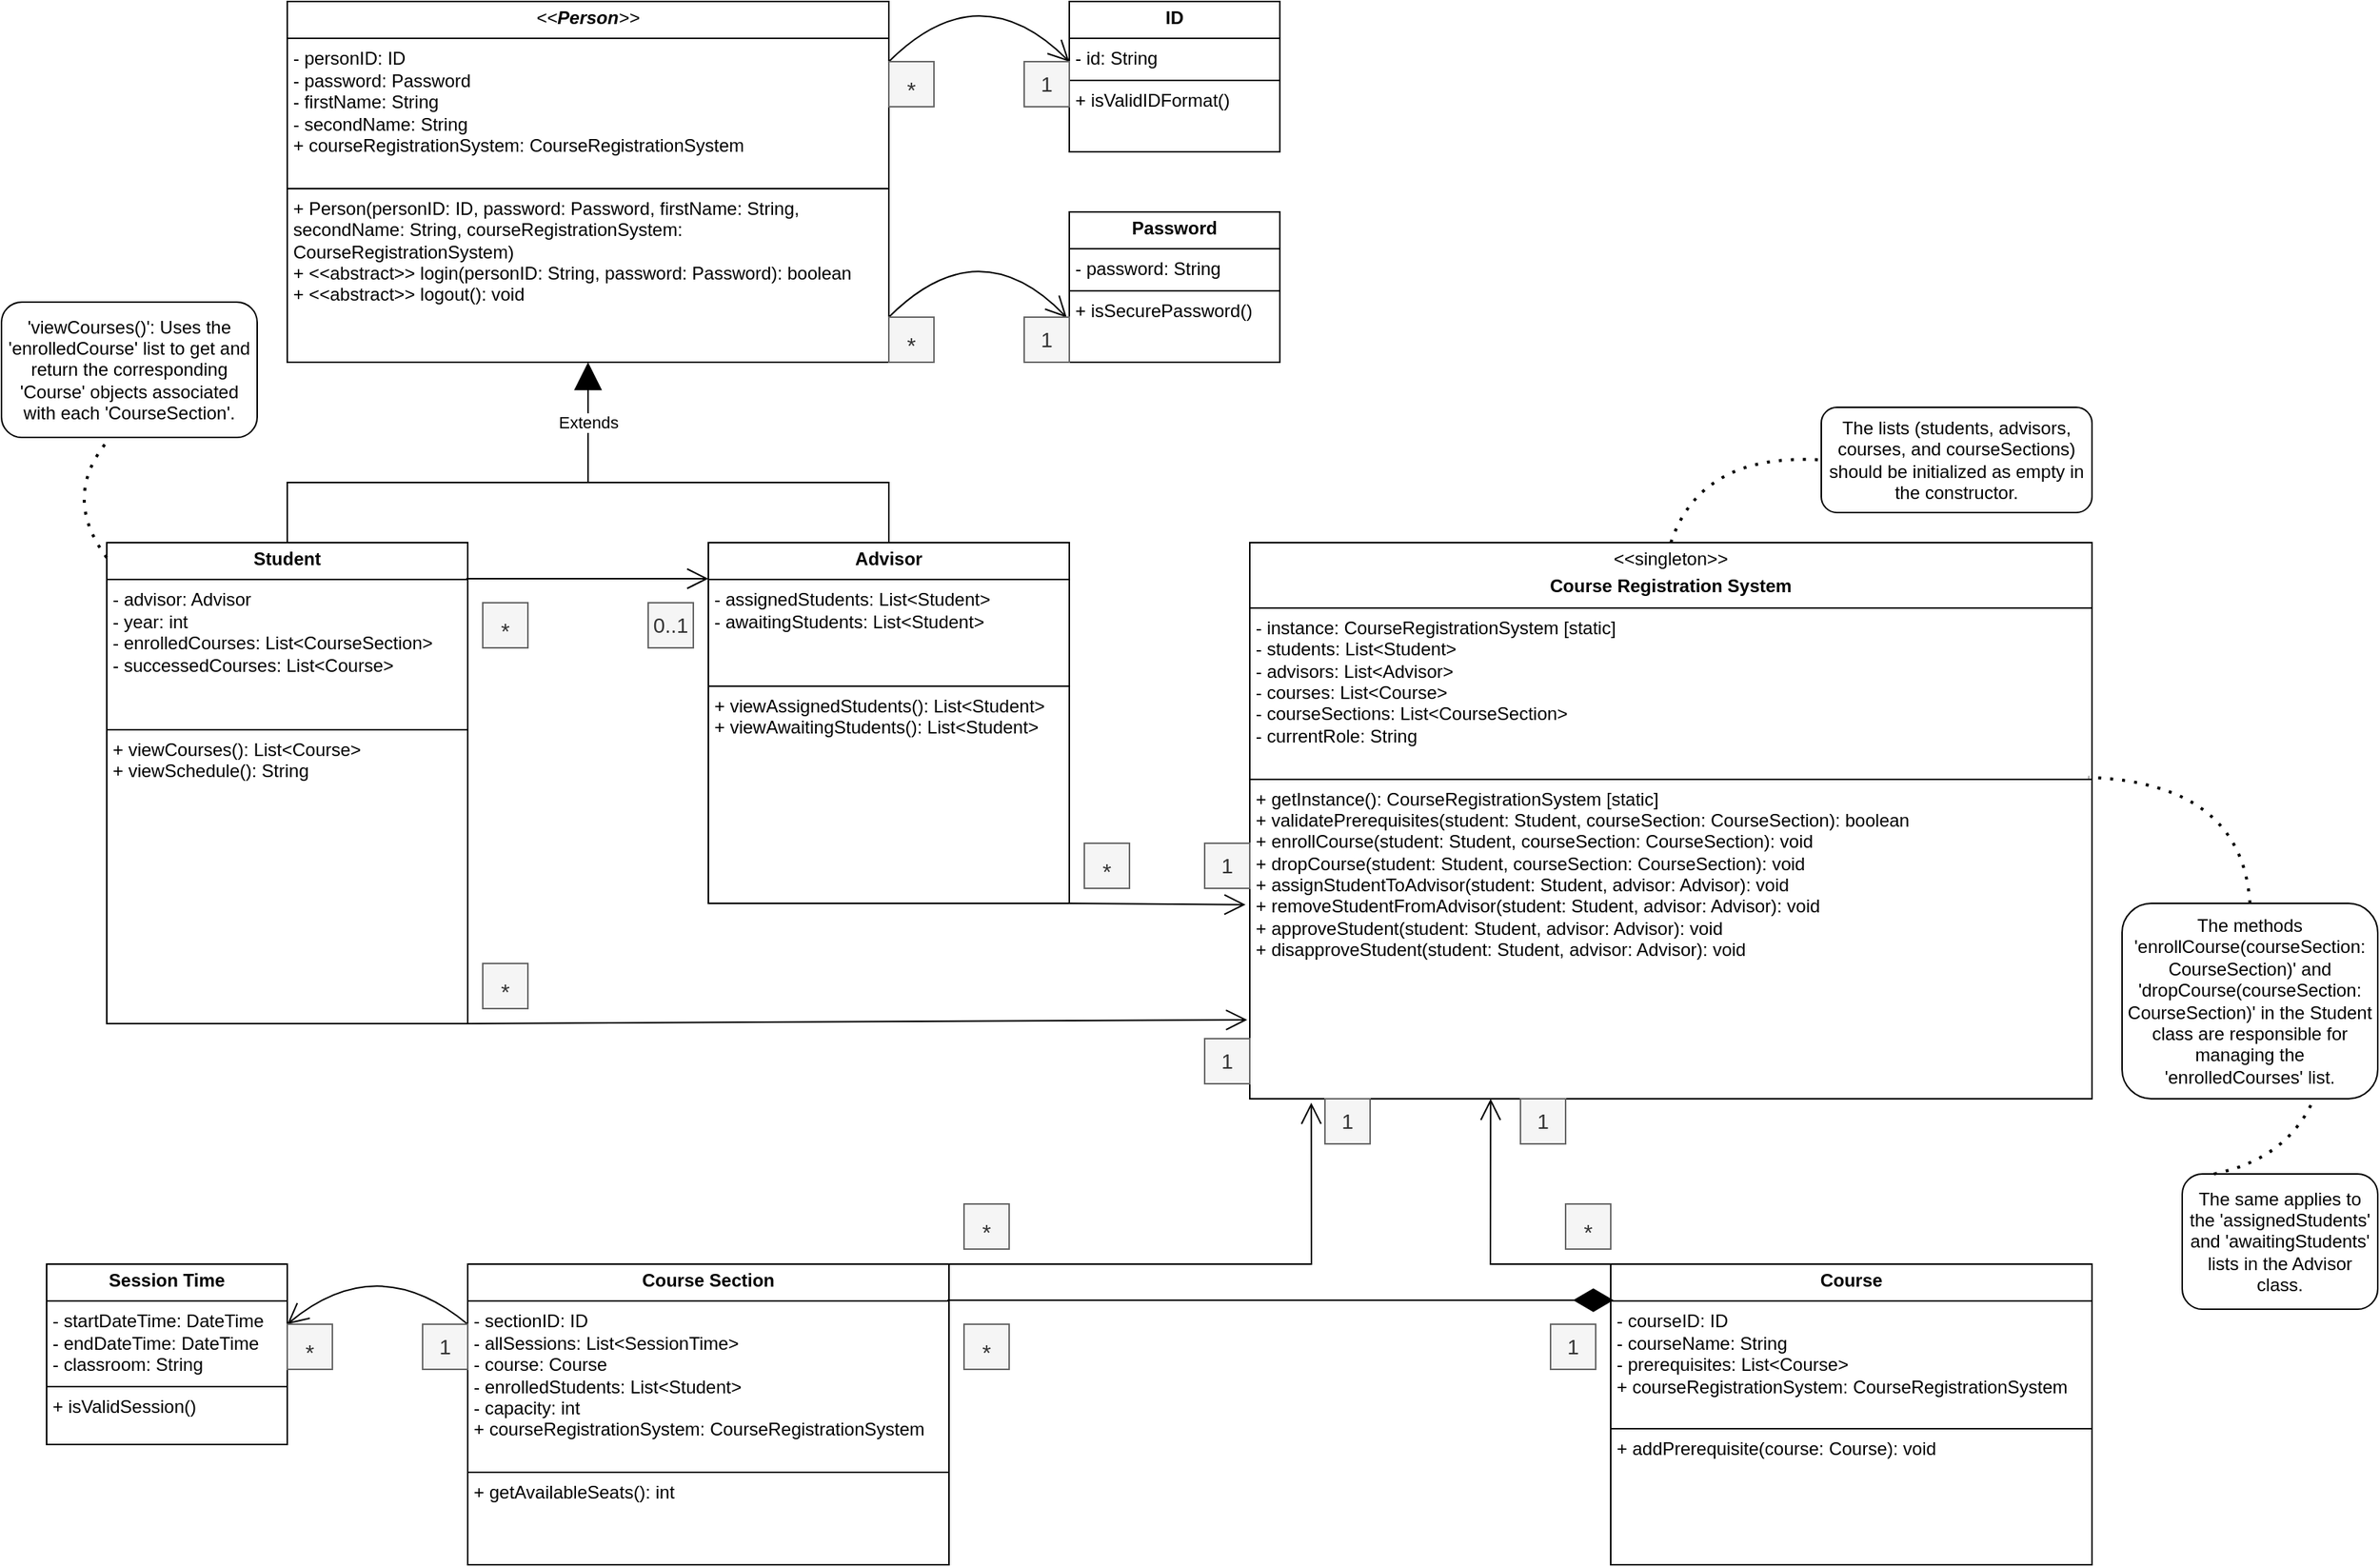 <mxfile version="24.8.4">
  <diagram name="Sayfa -1" id="XzUaB_-AtDhHAuHPYO1C">
    <mxGraphModel dx="2033" dy="1112" grid="1" gridSize="10" guides="1" tooltips="1" connect="1" arrows="1" fold="1" page="1" pageScale="1" pageWidth="1600" pageHeight="1200" math="0" shadow="0">
      <root>
        <mxCell id="0" />
        <mxCell id="1" parent="0" />
        <mxCell id="8szuI--EkzhrG53r30mL-1" value="&lt;p style=&quot;margin:0px;margin-top:4px;text-align:center;&quot;&gt;&lt;b&gt;Student&lt;/b&gt;&lt;/p&gt;&lt;hr size=&quot;1&quot; style=&quot;border-style:solid;&quot;&gt;&lt;p style=&quot;margin: 0px 0px 0px 4px;&quot;&gt;&lt;span style=&quot;background-color: initial;&quot;&gt;-&amp;nbsp;advisor: Advisor&lt;/span&gt;&lt;br&gt;&lt;/p&gt;&lt;p style=&quot;margin: 0px 0px 0px 4px;&quot;&gt;- year: int&lt;span style=&quot;background-color: initial;&quot;&gt;&lt;br&gt;&lt;/span&gt;&lt;/p&gt;&lt;p style=&quot;margin: 0px 0px 0px 4px;&quot;&gt;- enrolledCourses: List&amp;lt;CourseSection&amp;gt;&lt;/p&gt;&lt;p style=&quot;margin: 0px 0px 0px 4px;&quot;&gt;- successedCourses: List&amp;lt;Course&amp;gt;&lt;/p&gt;&lt;p style=&quot;margin: 0px 0px 0px 4px;&quot;&gt;&lt;br&gt;&lt;/p&gt;&lt;p style=&quot;margin:0px;margin-left:4px;&quot;&gt;&lt;br&gt;&lt;/p&gt;&lt;hr size=&quot;1&quot; style=&quot;border-style:solid;&quot;&gt;&lt;p style=&quot;margin: 0px 0px 0px 4px;&quot;&gt;&lt;span style=&quot;background-color: initial;&quot;&gt;+ viewCourses(): List&amp;lt;Course&amp;gt;&lt;/span&gt;&lt;br&gt;&lt;/p&gt;&lt;p style=&quot;margin: 0px 0px 0px 4px;&quot;&gt;+ viewSchedule(): String&lt;/p&gt;" style="verticalAlign=top;align=left;overflow=fill;html=1;whiteSpace=wrap;" vertex="1" parent="1">
          <mxGeometry x="80" y="400" width="240" height="320" as="geometry" />
        </mxCell>
        <mxCell id="8szuI--EkzhrG53r30mL-2" value="&lt;p style=&quot;margin:0px;margin-top:4px;text-align:center;&quot;&gt;&lt;i&gt;&amp;lt;&amp;lt;&lt;b&gt;Person&lt;/b&gt;&amp;gt;&amp;gt;&lt;/i&gt;&lt;br&gt;&lt;/p&gt;&lt;hr size=&quot;1&quot; style=&quot;border-style:solid;&quot;&gt;&lt;p style=&quot;margin:0px;margin-left:4px;&quot;&gt;- personID: ID&lt;/p&gt;&lt;p style=&quot;margin:0px;margin-left:4px;&quot;&gt;- password: Password&lt;br&gt;- firstName: String&lt;/p&gt;&lt;p style=&quot;margin:0px;margin-left:4px;&quot;&gt;- secondName: String&lt;/p&gt;&lt;p style=&quot;margin:0px;margin-left:4px;&quot;&gt;+ courseRegistrationSystem: CourseRegistrationSystem&lt;br&gt;&lt;/p&gt;&lt;p style=&quot;margin:0px;margin-left:4px;&quot;&gt;&lt;br&gt;&lt;/p&gt;&lt;hr size=&quot;1&quot; style=&quot;border-style:solid;&quot;&gt;&lt;p style=&quot;margin: 0px 0px 0px 4px;&quot;&gt;+ Person(personID: ID, password: Password, firstName: String, secondName: String, courseRegistrationSystem: CourseRegistrationSystem)&lt;br&gt;&lt;/p&gt;&lt;p style=&quot;margin: 0px 0px 0px 4px;&quot;&gt;+&amp;nbsp;&lt;span style=&quot;background-color: initial;&quot;&gt;&amp;lt;&amp;lt;&lt;/span&gt;&lt;span style=&quot;background-color: initial;&quot; class=&quot;hljs-keyword&quot;&gt;abstract&lt;/span&gt;&lt;span style=&quot;background-color: initial;&quot;&gt;&amp;gt;&amp;gt;&amp;nbsp;&lt;/span&gt;&lt;span style=&quot;background-color: initial;&quot;&gt;login(personID: String, password: Password): boolean&lt;/span&gt;&lt;/p&gt;&lt;p style=&quot;margin: 0px 0px 0px 4px;&quot;&gt;&lt;span style=&quot;background-color: initial;&quot;&gt;+&amp;nbsp;&lt;/span&gt;&lt;span style=&quot;background-color: initial;&quot;&gt;&amp;lt;&amp;lt;&lt;/span&gt;&lt;span style=&quot;background-color: initial;&quot; class=&quot;hljs-keyword&quot;&gt;abstract&lt;/span&gt;&lt;span style=&quot;background-color: initial;&quot;&gt;&amp;gt;&amp;gt;&amp;nbsp;&lt;/span&gt;&lt;span style=&quot;background-color: initial;&quot;&gt;logout(): void&amp;nbsp;&lt;/span&gt;&lt;/p&gt;" style="verticalAlign=top;align=left;overflow=fill;html=1;whiteSpace=wrap;" vertex="1" parent="1">
          <mxGeometry x="200" y="40" width="400" height="240" as="geometry" />
        </mxCell>
        <mxCell id="8szuI--EkzhrG53r30mL-3" value="&lt;p style=&quot;margin:0px;margin-top:4px;text-align:center;&quot;&gt;&lt;b&gt;Advisor&lt;/b&gt;&lt;/p&gt;&lt;hr size=&quot;1&quot; style=&quot;border-style:solid;&quot;&gt;&lt;p style=&quot;margin:0px;margin-left:4px;&quot;&gt;- assignedStudents: List&amp;lt;Student&amp;gt;&lt;br&gt;&lt;/p&gt;&lt;p style=&quot;margin:0px;margin-left:4px;&quot;&gt;- awaitingStudents: List&amp;lt;Student&amp;gt;&lt;/p&gt;&lt;p style=&quot;margin:0px;margin-left:4px;&quot;&gt;&lt;br&gt;&lt;/p&gt;&lt;p style=&quot;margin:0px;margin-left:4px;&quot;&gt;&lt;br&gt;&lt;/p&gt;&lt;hr size=&quot;1&quot; style=&quot;border-style:solid;&quot;&gt;&lt;p style=&quot;margin:0px;margin-left:4px;&quot;&gt;&lt;span style=&quot;background-color: initial;&quot;&gt;+ viewAssignedStudents(): List&amp;lt;Student&amp;gt;&lt;/span&gt;&lt;br&gt;&lt;/p&gt;&lt;p style=&quot;margin:0px;margin-left:4px;&quot;&gt;+ viewAwaitingStudents(): List&amp;lt;Student&amp;gt;&lt;br&gt;&lt;/p&gt;" style="verticalAlign=top;align=left;overflow=fill;html=1;whiteSpace=wrap;" vertex="1" parent="1">
          <mxGeometry x="480" y="400" width="240" height="240" as="geometry" />
        </mxCell>
        <mxCell id="8szuI--EkzhrG53r30mL-4" style="edgeStyle=orthogonalEdgeStyle;rounded=0;orthogonalLoop=1;jettySize=auto;html=1;exitX=0.5;exitY=1;exitDx=0;exitDy=0;" edge="1" parent="1" source="8szuI--EkzhrG53r30mL-2" target="8szuI--EkzhrG53r30mL-2">
          <mxGeometry relative="1" as="geometry" />
        </mxCell>
        <mxCell id="8szuI--EkzhrG53r30mL-5" value="&lt;p style=&quot;margin:0px;margin-top:4px;text-align:center;&quot;&gt;&amp;lt;&amp;lt;singleton&amp;gt;&amp;gt;&lt;b&gt;&lt;br&gt;&lt;/b&gt;&lt;/p&gt;&lt;p style=&quot;margin:0px;margin-top:4px;text-align:center;&quot;&gt;&lt;b&gt;Course Registration System&lt;/b&gt;&lt;/p&gt;&lt;hr size=&quot;1&quot; style=&quot;border-style:solid;&quot;&gt;&lt;p style=&quot;margin:0px;margin-left:4px;&quot;&gt;- instance: CourseRegistrationSystem [static]&lt;br&gt;&lt;/p&gt;&lt;p style=&quot;margin:0px;margin-left:4px;&quot;&gt;- students: List&amp;lt;Student&amp;gt;&lt;/p&gt;&lt;p style=&quot;margin:0px;margin-left:4px;&quot;&gt;- advisors: List&amp;lt;Advisor&amp;gt;&amp;nbsp;&lt;/p&gt;&lt;p style=&quot;margin:0px;margin-left:4px;&quot;&gt;- courses: List&amp;lt;Course&amp;gt;&lt;/p&gt;&lt;p style=&quot;margin:0px;margin-left:4px;&quot;&gt;- courseSections: List&amp;lt;CourseSection&amp;gt;&amp;nbsp;&lt;/p&gt;&lt;p style=&quot;margin:0px;margin-left:4px;&quot;&gt;- currentRole: String&lt;/p&gt;&lt;p style=&quot;margin:0px;margin-left:4px;&quot;&gt;&lt;br&gt;&lt;/p&gt;&lt;hr size=&quot;1&quot; style=&quot;border-style:solid;&quot;&gt;&lt;p style=&quot;margin:0px;margin-left:4px;&quot;&gt;+ getInstance(): CourseRegistrationSystem [static]&lt;span style=&quot;background-color: initial;&quot;&gt;&lt;br&gt;&lt;/span&gt;&lt;/p&gt;&lt;p style=&quot;margin:0px;margin-left:4px;&quot;&gt;&lt;span style=&quot;background-color: initial;&quot;&gt;+ validatePrerequisites(student: Student, courseSection: CourseSection): boolean&lt;/span&gt;&lt;/p&gt;&lt;p style=&quot;margin:0px;margin-left:4px;&quot;&gt;+ enrollCourse(student: Student, courseSection: CourseSection): void&lt;span style=&quot;background-color: initial;&quot;&gt;&lt;/span&gt;&lt;/p&gt;&lt;p style=&quot;margin:0px;margin-left:4px;&quot;&gt;+&amp;nbsp;dropCourse(student: Student, courseSection: CourseSection): void&lt;/p&gt;&lt;p style=&quot;margin: 0px 0px 0px 4px;&quot;&gt;+ assignStudentToAdvisor(student: Student, advisor: Advisor): void&lt;/p&gt;&lt;p style=&quot;margin: 0px 0px 0px 4px;&quot;&gt;+ removeStudentFromAdvisor(student: Student, advisor: Advisor): void&lt;/p&gt;&lt;p style=&quot;margin: 0px 0px 0px 4px;&quot;&gt;+ approveStudent(student: Student, advisor: Advisor): void&lt;/p&gt;&lt;p style=&quot;margin: 0px 0px 0px 4px;&quot;&gt;+ disapproveStudent(student: Student, advisor: Advisor): void&lt;br&gt;&lt;/p&gt;&lt;p style=&quot;margin:0px;margin-left:4px;&quot;&gt;&lt;br&gt;&lt;/p&gt;" style="verticalAlign=top;align=left;overflow=fill;html=1;whiteSpace=wrap;" vertex="1" parent="1">
          <mxGeometry x="840" y="400" width="560" height="370" as="geometry" />
        </mxCell>
        <mxCell id="8szuI--EkzhrG53r30mL-10" value="Extends" style="endArrow=block;endSize=16;endFill=1;html=1;rounded=0;entryX=0.5;entryY=1;entryDx=0;entryDy=0;" edge="1" parent="1" target="8szuI--EkzhrG53r30mL-2">
          <mxGeometry width="160" relative="1" as="geometry">
            <mxPoint x="400" y="360" as="sourcePoint" />
            <mxPoint x="490" y="350" as="targetPoint" />
          </mxGeometry>
        </mxCell>
        <mxCell id="8szuI--EkzhrG53r30mL-11" value="" style="endArrow=none;html=1;rounded=0;exitX=0.5;exitY=0;exitDx=0;exitDy=0;" edge="1" parent="1" source="8szuI--EkzhrG53r30mL-1">
          <mxGeometry width="50" height="50" relative="1" as="geometry">
            <mxPoint x="250" y="390" as="sourcePoint" />
            <mxPoint x="400" y="360" as="targetPoint" />
            <Array as="points">
              <mxPoint x="200" y="360" />
            </Array>
          </mxGeometry>
        </mxCell>
        <mxCell id="8szuI--EkzhrG53r30mL-12" value="" style="endArrow=none;html=1;rounded=0;exitX=0.5;exitY=0;exitDx=0;exitDy=0;" edge="1" parent="1" source="8szuI--EkzhrG53r30mL-3">
          <mxGeometry width="50" height="50" relative="1" as="geometry">
            <mxPoint x="500" y="380" as="sourcePoint" />
            <mxPoint x="400" y="360" as="targetPoint" />
            <Array as="points">
              <mxPoint x="600" y="360" />
            </Array>
          </mxGeometry>
        </mxCell>
        <mxCell id="8szuI--EkzhrG53r30mL-13" value="&lt;p style=&quot;margin:0px;margin-top:4px;text-align:center;&quot;&gt;&lt;b&gt;Course Section&lt;/b&gt;&lt;/p&gt;&lt;hr size=&quot;1&quot; style=&quot;border-style:solid;&quot;&gt;&lt;p style=&quot;margin:0px;margin-left:4px;&quot;&gt;- sectionID: ID&lt;/p&gt;&lt;p style=&quot;margin:0px;margin-left:4px;&quot;&gt;&lt;span style=&quot;background-color: initial;&quot;&gt;- allSessions: List&amp;lt;SessionTime&amp;gt;&lt;/span&gt;&lt;/p&gt;&lt;p style=&quot;margin:0px;margin-left:4px;&quot;&gt;&lt;span style=&quot;background-color: initial;&quot;&gt;- course: Course&lt;/span&gt;&lt;/p&gt;&lt;p style=&quot;margin:0px;margin-left:4px;&quot;&gt;- enrolledStudents: List&amp;lt;Student&amp;gt;&lt;/p&gt;&lt;p style=&quot;margin:0px;margin-left:4px;&quot;&gt;- capacity: int&lt;/p&gt;&lt;p style=&quot;margin:0px;margin-left:4px;&quot;&gt;+ courseRegistrationSystem: CourseRegistrationSystem&lt;br&gt;&lt;/p&gt;&lt;p style=&quot;margin:0px;margin-left:4px;&quot;&gt;&lt;br&gt;&lt;/p&gt;&lt;hr size=&quot;1&quot; style=&quot;border-style:solid;&quot;&gt;&lt;p style=&quot;margin:0px;margin-left:4px;&quot;&gt;+ getAvailableSeats(): int&lt;/p&gt;" style="verticalAlign=top;align=left;overflow=fill;html=1;whiteSpace=wrap;" vertex="1" parent="1">
          <mxGeometry x="320" y="880" width="320" height="200" as="geometry" />
        </mxCell>
        <mxCell id="8szuI--EkzhrG53r30mL-14" value="&lt;p style=&quot;margin:0px;margin-top:4px;text-align:center;&quot;&gt;&lt;b&gt;Course&lt;/b&gt;&lt;/p&gt;&lt;hr size=&quot;1&quot; style=&quot;border-style:solid;&quot;&gt;&lt;p style=&quot;margin:0px;margin-left:4px;&quot;&gt;- courseID: ID&lt;/p&gt;&lt;p style=&quot;margin:0px;margin-left:4px;&quot;&gt;- courseName: String&lt;/p&gt;&lt;p style=&quot;margin:0px;margin-left:4px;&quot;&gt;- prerequisites: List&amp;lt;Course&amp;gt;&lt;/p&gt;&lt;p style=&quot;margin:0px;margin-left:4px;&quot;&gt;+ courseRegistrationSystem: CourseRegistrationSystem&lt;br&gt;&lt;/p&gt;&lt;p style=&quot;margin:0px;margin-left:4px;&quot;&gt;&lt;br&gt;&lt;/p&gt;&lt;hr size=&quot;1&quot; style=&quot;border-style:solid;&quot;&gt;&lt;p style=&quot;margin:0px;margin-left:4px;&quot;&gt;+ addPrerequisite(course: Course): void&lt;/p&gt;&lt;p style=&quot;margin:0px;margin-left:4px;&quot;&gt;&lt;br&gt;&lt;/p&gt;" style="verticalAlign=top;align=left;overflow=fill;html=1;whiteSpace=wrap;" vertex="1" parent="1">
          <mxGeometry x="1080" y="880" width="320" height="200" as="geometry" />
        </mxCell>
        <mxCell id="8szuI--EkzhrG53r30mL-15" value="&lt;p style=&quot;margin:0px;margin-top:4px;text-align:center;&quot;&gt;&lt;b&gt;Session Time&lt;/b&gt;&lt;/p&gt;&lt;hr size=&quot;1&quot; style=&quot;border-style:solid;&quot;&gt;&lt;p style=&quot;margin:0px;margin-left:4px;&quot;&gt;&lt;span style=&quot;background-color: initial;&quot;&gt;- startDateTime: DateTime&amp;nbsp;&lt;/span&gt;&lt;/p&gt;&lt;p style=&quot;margin:0px;margin-left:4px;&quot;&gt;&lt;span style=&quot;background-color: initial;&quot;&gt;- endDateTime: DateTime&lt;/span&gt;&lt;span style=&quot;background-color: initial;&quot;&gt;&amp;nbsp;&lt;/span&gt;&lt;/p&gt;&lt;p style=&quot;margin:0px;margin-left:4px;&quot;&gt;- classroom: String&lt;/p&gt;&lt;hr size=&quot;1&quot; style=&quot;border-style:solid;&quot;&gt;&lt;p style=&quot;margin:0px;margin-left:4px;&quot;&gt;+&amp;nbsp;isValidSession()&lt;/p&gt;" style="verticalAlign=top;align=left;overflow=fill;html=1;whiteSpace=wrap;" vertex="1" parent="1">
          <mxGeometry x="40" y="880" width="160" height="120" as="geometry" />
        </mxCell>
        <mxCell id="8szuI--EkzhrG53r30mL-16" value="" style="endArrow=diamondThin;endFill=1;endSize=24;html=1;rounded=0;exitX=0.997;exitY=0.12;exitDx=0;exitDy=0;entryX=0.006;entryY=0.12;entryDx=0;entryDy=0;exitPerimeter=0;entryPerimeter=0;" edge="1" parent="1" source="8szuI--EkzhrG53r30mL-13" target="8szuI--EkzhrG53r30mL-14">
          <mxGeometry width="160" relative="1" as="geometry">
            <mxPoint x="660" y="1140" as="sourcePoint" />
            <mxPoint x="820" y="1140" as="targetPoint" />
          </mxGeometry>
        </mxCell>
        <mxCell id="8szuI--EkzhrG53r30mL-17" value="&lt;p style=&quot;margin:0px;margin-top:4px;text-align:center;&quot;&gt;&lt;b&gt;ID&lt;/b&gt;&lt;/p&gt;&lt;hr size=&quot;1&quot; style=&quot;border-style:solid;&quot;&gt;&lt;p style=&quot;margin:0px;margin-left:4px;&quot;&gt;- id: String&lt;/p&gt;&lt;hr size=&quot;1&quot; style=&quot;border-style:solid;&quot;&gt;&lt;p style=&quot;margin:0px;margin-left:4px;&quot;&gt;+&amp;nbsp;isValidIDFormat()&lt;/p&gt;" style="verticalAlign=top;align=left;overflow=fill;html=1;whiteSpace=wrap;" vertex="1" parent="1">
          <mxGeometry x="720" y="40" width="140" height="100" as="geometry" />
        </mxCell>
        <mxCell id="8szuI--EkzhrG53r30mL-18" value="&lt;p style=&quot;margin:0px;margin-top:4px;text-align:center;&quot;&gt;&lt;b&gt;Password&lt;/b&gt;&lt;/p&gt;&lt;hr size=&quot;1&quot; style=&quot;border-style:solid;&quot;&gt;&lt;p style=&quot;margin:0px;margin-left:4px;&quot;&gt;- password: String&lt;/p&gt;&lt;hr size=&quot;1&quot; style=&quot;border-style:solid;&quot;&gt;&lt;p style=&quot;margin:0px;margin-left:4px;&quot;&gt;+&amp;nbsp;isSecurePassword()&lt;/p&gt;" style="verticalAlign=top;align=left;overflow=fill;html=1;whiteSpace=wrap;" vertex="1" parent="1">
          <mxGeometry x="720" y="180" width="140" height="100" as="geometry" />
        </mxCell>
        <mxCell id="8szuI--EkzhrG53r30mL-19" value="" style="endArrow=open;endFill=1;endSize=12;html=1;rounded=0;exitX=0.996;exitY=0.075;exitDx=0;exitDy=0;exitPerimeter=0;entryX=0;entryY=0.1;entryDx=0;entryDy=0;entryPerimeter=0;" edge="1" parent="1" source="8szuI--EkzhrG53r30mL-1" target="8szuI--EkzhrG53r30mL-3">
          <mxGeometry width="160" relative="1" as="geometry">
            <mxPoint x="340" y="470" as="sourcePoint" />
            <mxPoint x="500" y="470" as="targetPoint" />
          </mxGeometry>
        </mxCell>
        <mxCell id="8szuI--EkzhrG53r30mL-20" value="&lt;font style=&quot;font-size: 14px;&quot;&gt;0..1&lt;/font&gt;" style="text;html=1;align=center;verticalAlign=middle;whiteSpace=wrap;rounded=0;fillColor=#f5f5f5;fontColor=#333333;strokeColor=#666666;" vertex="1" parent="1">
          <mxGeometry x="440" y="440" width="30" height="30" as="geometry" />
        </mxCell>
        <mxCell id="8szuI--EkzhrG53r30mL-21" value="&lt;font style=&quot;font-size: 14px;&quot;&gt;1&lt;/font&gt;" style="text;html=1;align=center;verticalAlign=middle;whiteSpace=wrap;rounded=0;fillColor=#f5f5f5;fontColor=#333333;strokeColor=#666666;" vertex="1" parent="1">
          <mxGeometry x="1040" y="920" width="30" height="30" as="geometry" />
        </mxCell>
        <mxCell id="8szuI--EkzhrG53r30mL-29" value="&lt;font style=&quot;font-size: 15px;&quot;&gt;*&lt;/font&gt;" style="text;html=1;align=center;verticalAlign=bottom;whiteSpace=wrap;rounded=0;fillColor=#f5f5f5;fontColor=#333333;strokeColor=#666666;" vertex="1" parent="1">
          <mxGeometry x="330" y="440" width="30" height="30" as="geometry" />
        </mxCell>
        <mxCell id="8szuI--EkzhrG53r30mL-30" value="&lt;font style=&quot;font-size: 15px;&quot;&gt;*&lt;/font&gt;" style="text;html=1;align=center;verticalAlign=bottom;whiteSpace=wrap;rounded=0;fillColor=#f5f5f5;fontColor=#333333;strokeColor=#666666;" vertex="1" parent="1">
          <mxGeometry x="650" y="920" width="30" height="30" as="geometry" />
        </mxCell>
        <mxCell id="8szuI--EkzhrG53r30mL-31" value="" style="endArrow=open;endFill=1;endSize=12;html=1;rounded=0;entryX=0.944;entryY=0.009;entryDx=0;entryDy=0;curved=1;exitX=0;exitY=0;exitDx=0;exitDy=0;entryPerimeter=0;" edge="1" parent="1" source="8szuI--EkzhrG53r30mL-36" target="8szuI--EkzhrG53r30mL-33">
          <mxGeometry width="160" relative="1" as="geometry">
            <mxPoint x="600" y="65" as="sourcePoint" />
            <mxPoint x="718" y="190" as="targetPoint" />
            <Array as="points">
              <mxPoint x="660" y="190" />
            </Array>
          </mxGeometry>
        </mxCell>
        <mxCell id="8szuI--EkzhrG53r30mL-32" value="" style="endArrow=open;endFill=1;endSize=12;html=1;rounded=0;entryX=1;entryY=0;entryDx=0;entryDy=0;curved=1;exitX=0;exitY=0;exitDx=0;exitDy=0;" edge="1" parent="1" source="8szuI--EkzhrG53r30mL-37" target="8szuI--EkzhrG53r30mL-34">
          <mxGeometry width="160" relative="1" as="geometry">
            <mxPoint x="600" y="65" as="sourcePoint" />
            <mxPoint x="690" y="100" as="targetPoint" />
            <Array as="points">
              <mxPoint x="660" y="20" />
            </Array>
          </mxGeometry>
        </mxCell>
        <mxCell id="8szuI--EkzhrG53r30mL-33" value="&lt;font style=&quot;font-size: 14px;&quot;&gt;1&lt;/font&gt;" style="text;html=1;align=center;verticalAlign=middle;whiteSpace=wrap;rounded=0;fillColor=#f5f5f5;fontColor=#333333;strokeColor=#666666;" vertex="1" parent="1">
          <mxGeometry x="690" y="250" width="30" height="30" as="geometry" />
        </mxCell>
        <mxCell id="8szuI--EkzhrG53r30mL-34" value="&lt;font style=&quot;font-size: 14px;&quot;&gt;1&lt;/font&gt;" style="text;html=1;align=center;verticalAlign=middle;whiteSpace=wrap;rounded=0;fillColor=#f5f5f5;fontColor=#333333;strokeColor=#666666;" vertex="1" parent="1">
          <mxGeometry x="690" y="80" width="30" height="30" as="geometry" />
        </mxCell>
        <mxCell id="8szuI--EkzhrG53r30mL-36" value="&lt;font style=&quot;font-size: 15px;&quot;&gt;*&lt;/font&gt;" style="text;html=1;align=center;verticalAlign=bottom;whiteSpace=wrap;rounded=0;fillColor=#f5f5f5;fontColor=#333333;strokeColor=#666666;" vertex="1" parent="1">
          <mxGeometry x="600" y="250" width="30" height="30" as="geometry" />
        </mxCell>
        <mxCell id="8szuI--EkzhrG53r30mL-37" value="&lt;font style=&quot;font-size: 15px;&quot;&gt;*&lt;/font&gt;" style="text;html=1;align=center;verticalAlign=bottom;whiteSpace=wrap;rounded=0;fillColor=#f5f5f5;fontColor=#333333;strokeColor=#666666;" vertex="1" parent="1">
          <mxGeometry x="600" y="80" width="30" height="30" as="geometry" />
        </mxCell>
        <mxCell id="8szuI--EkzhrG53r30mL-38" value="" style="endArrow=open;endFill=1;endSize=12;html=1;rounded=0;entryX=0;entryY=0;entryDx=0;entryDy=0;exitX=1;exitY=0;exitDx=0;exitDy=0;curved=1;" edge="1" parent="1" source="8szuI--EkzhrG53r30mL-39" target="8szuI--EkzhrG53r30mL-40">
          <mxGeometry width="160" relative="1" as="geometry">
            <mxPoint x="290" y="810" as="sourcePoint" />
            <mxPoint x="220" y="830" as="targetPoint" />
            <Array as="points">
              <mxPoint x="260" y="870" />
            </Array>
          </mxGeometry>
        </mxCell>
        <mxCell id="8szuI--EkzhrG53r30mL-39" value="&lt;font style=&quot;font-size: 14px;&quot;&gt;1&lt;/font&gt;" style="text;html=1;align=center;verticalAlign=middle;whiteSpace=wrap;rounded=0;fillColor=#f5f5f5;fontColor=#333333;strokeColor=#666666;" vertex="1" parent="1">
          <mxGeometry x="290" y="920" width="30" height="30" as="geometry" />
        </mxCell>
        <mxCell id="8szuI--EkzhrG53r30mL-40" value="&lt;font style=&quot;font-size: 15px;&quot;&gt;*&lt;/font&gt;" style="text;html=1;align=center;verticalAlign=bottom;whiteSpace=wrap;rounded=0;fillColor=#f5f5f5;fontColor=#333333;strokeColor=#666666;" vertex="1" parent="1">
          <mxGeometry x="200" y="920" width="30" height="30" as="geometry" />
        </mxCell>
        <mxCell id="8szuI--EkzhrG53r30mL-44" value="" style="endArrow=open;endFill=1;endSize=12;html=1;rounded=0;exitX=1;exitY=1;exitDx=0;exitDy=0;entryX=-0.003;entryY=0.858;entryDx=0;entryDy=0;entryPerimeter=0;" edge="1" parent="1" source="8szuI--EkzhrG53r30mL-1" target="8szuI--EkzhrG53r30mL-5">
          <mxGeometry width="160" relative="1" as="geometry">
            <mxPoint x="350" y="720" as="sourcePoint" />
            <mxPoint x="510" y="720" as="targetPoint" />
          </mxGeometry>
        </mxCell>
        <mxCell id="8szuI--EkzhrG53r30mL-45" value="" style="endArrow=open;endFill=1;endSize=12;html=1;rounded=0;exitX=1;exitY=1;exitDx=0;exitDy=0;entryX=-0.005;entryY=0.651;entryDx=0;entryDy=0;entryPerimeter=0;" edge="1" parent="1" source="8szuI--EkzhrG53r30mL-3" target="8szuI--EkzhrG53r30mL-5">
          <mxGeometry width="160" relative="1" as="geometry">
            <mxPoint x="690" y="670" as="sourcePoint" />
            <mxPoint x="850" y="670" as="targetPoint" />
          </mxGeometry>
        </mxCell>
        <mxCell id="8szuI--EkzhrG53r30mL-46" value="" style="endArrow=open;endFill=1;endSize=12;html=1;rounded=0;entryX=0.073;entryY=1.007;entryDx=0;entryDy=0;entryPerimeter=0;" edge="1" parent="1" target="8szuI--EkzhrG53r30mL-5">
          <mxGeometry width="160" relative="1" as="geometry">
            <mxPoint x="640" y="880" as="sourcePoint" />
            <mxPoint x="800" y="880" as="targetPoint" />
            <Array as="points">
              <mxPoint x="881" y="880" />
            </Array>
          </mxGeometry>
        </mxCell>
        <mxCell id="8szuI--EkzhrG53r30mL-47" value="" style="endArrow=open;endFill=1;endSize=12;html=1;rounded=0;entryX=0.286;entryY=1;entryDx=0;entryDy=0;entryPerimeter=0;exitX=0;exitY=0;exitDx=0;exitDy=0;" edge="1" parent="1" source="8szuI--EkzhrG53r30mL-14" target="8szuI--EkzhrG53r30mL-5">
          <mxGeometry width="160" relative="1" as="geometry">
            <mxPoint x="970" y="850" as="sourcePoint" />
            <mxPoint x="1130" y="850" as="targetPoint" />
            <Array as="points">
              <mxPoint x="1000" y="880" />
            </Array>
          </mxGeometry>
        </mxCell>
        <mxCell id="8szuI--EkzhrG53r30mL-48" value="&lt;font style=&quot;font-size: 14px;&quot;&gt;1&lt;/font&gt;" style="text;html=1;align=center;verticalAlign=middle;whiteSpace=wrap;rounded=0;fillColor=#f5f5f5;fontColor=#333333;strokeColor=#666666;" vertex="1" parent="1">
          <mxGeometry x="810" y="600" width="30" height="30" as="geometry" />
        </mxCell>
        <mxCell id="8szuI--EkzhrG53r30mL-49" value="&lt;font style=&quot;font-size: 14px;&quot;&gt;1&lt;/font&gt;" style="text;html=1;align=center;verticalAlign=middle;whiteSpace=wrap;rounded=0;fillColor=#f5f5f5;fontColor=#333333;strokeColor=#666666;" vertex="1" parent="1">
          <mxGeometry x="810" y="730" width="30" height="30" as="geometry" />
        </mxCell>
        <mxCell id="8szuI--EkzhrG53r30mL-50" value="&lt;font style=&quot;font-size: 14px;&quot;&gt;1&lt;/font&gt;" style="text;html=1;align=center;verticalAlign=middle;whiteSpace=wrap;rounded=0;fillColor=#f5f5f5;fontColor=#333333;strokeColor=#666666;" vertex="1" parent="1">
          <mxGeometry x="890" y="770" width="30" height="30" as="geometry" />
        </mxCell>
        <mxCell id="8szuI--EkzhrG53r30mL-51" value="&lt;font style=&quot;font-size: 14px;&quot;&gt;1&lt;/font&gt;" style="text;html=1;align=center;verticalAlign=middle;whiteSpace=wrap;rounded=0;fillColor=#f5f5f5;fontColor=#333333;strokeColor=#666666;" vertex="1" parent="1">
          <mxGeometry x="1020" y="770" width="30" height="30" as="geometry" />
        </mxCell>
        <mxCell id="8szuI--EkzhrG53r30mL-53" value="&lt;font style=&quot;font-size: 15px;&quot;&gt;*&lt;/font&gt;" style="text;html=1;align=center;verticalAlign=bottom;whiteSpace=wrap;rounded=0;fillColor=#f5f5f5;fontColor=#333333;strokeColor=#666666;" vertex="1" parent="1">
          <mxGeometry x="730" y="600" width="30" height="30" as="geometry" />
        </mxCell>
        <mxCell id="8szuI--EkzhrG53r30mL-54" value="&lt;font style=&quot;font-size: 15px;&quot;&gt;*&lt;/font&gt;" style="text;html=1;align=center;verticalAlign=bottom;whiteSpace=wrap;rounded=0;fillColor=#f5f5f5;fontColor=#333333;strokeColor=#666666;" vertex="1" parent="1">
          <mxGeometry x="330" y="680" width="30" height="30" as="geometry" />
        </mxCell>
        <mxCell id="8szuI--EkzhrG53r30mL-55" value="&lt;font style=&quot;font-size: 15px;&quot;&gt;*&lt;/font&gt;" style="text;html=1;align=center;verticalAlign=bottom;whiteSpace=wrap;rounded=0;fillColor=#f5f5f5;fontColor=#333333;strokeColor=#666666;" vertex="1" parent="1">
          <mxGeometry x="650" y="840" width="30" height="30" as="geometry" />
        </mxCell>
        <mxCell id="8szuI--EkzhrG53r30mL-56" value="&lt;font style=&quot;font-size: 15px;&quot;&gt;*&lt;/font&gt;" style="text;html=1;align=center;verticalAlign=bottom;whiteSpace=wrap;rounded=0;fillColor=#f5f5f5;fontColor=#333333;strokeColor=#666666;" vertex="1" parent="1">
          <mxGeometry x="1050" y="840" width="30" height="30" as="geometry" />
        </mxCell>
        <mxCell id="8szuI--EkzhrG53r30mL-58" value="The lists (students, advisors, courses, and courseSections)&lt;br/&gt;should be initialized as empty in the constructor." style="rounded=1;whiteSpace=wrap;html=1;" vertex="1" parent="1">
          <mxGeometry x="1220" y="310" width="180" height="70" as="geometry" />
        </mxCell>
        <mxCell id="8szuI--EkzhrG53r30mL-59" value="" style="endArrow=none;dashed=1;html=1;dashPattern=1 3;strokeWidth=2;rounded=0;exitX=0.5;exitY=0;exitDx=0;exitDy=0;entryX=0;entryY=0.5;entryDx=0;entryDy=0;curved=1;" edge="1" parent="1" source="8szuI--EkzhrG53r30mL-5" target="8szuI--EkzhrG53r30mL-58">
          <mxGeometry width="50" height="50" relative="1" as="geometry">
            <mxPoint x="1120" y="380" as="sourcePoint" />
            <mxPoint x="1170" y="330" as="targetPoint" />
            <Array as="points">
              <mxPoint x="1140" y="340" />
            </Array>
          </mxGeometry>
        </mxCell>
        <mxCell id="8szuI--EkzhrG53r30mL-61" value="&#39;viewCourses()&#39;: Uses the &#39;enrolledCourse&#39; list to get and return the corresponding &#39;Course&#39; objects associated with each &#39;CourseSection&#39;." style="rounded=1;whiteSpace=wrap;html=1;" vertex="1" parent="1">
          <mxGeometry x="10" y="240" width="170" height="90" as="geometry" />
        </mxCell>
        <mxCell id="8szuI--EkzhrG53r30mL-62" value="" style="endArrow=none;dashed=1;html=1;dashPattern=1 3;strokeWidth=2;rounded=0;entryX=0.412;entryY=1.033;entryDx=0;entryDy=0;curved=1;entryPerimeter=0;" edge="1" parent="1" target="8szuI--EkzhrG53r30mL-61">
          <mxGeometry width="50" height="50" relative="1" as="geometry">
            <mxPoint x="80" y="410" as="sourcePoint" />
            <mxPoint x="70" y="370" as="targetPoint" />
            <Array as="points">
              <mxPoint x="50" y="370" />
            </Array>
          </mxGeometry>
        </mxCell>
        <mxCell id="8szuI--EkzhrG53r30mL-63" value="The methods &#39;enrollCourse(courseSection: CourseSection)&#39; and &#39;dropCourse(courseSection: CourseSection)&#39; in the Student class are responsible for managing the &#39;enrolledCourses&#39; list." style="rounded=1;whiteSpace=wrap;html=1;" vertex="1" parent="1">
          <mxGeometry x="1420" y="640" width="170" height="130" as="geometry" />
        </mxCell>
        <mxCell id="8szuI--EkzhrG53r30mL-64" value="" style="endArrow=none;dashed=1;html=1;dashPattern=1 3;strokeWidth=2;rounded=0;exitX=0.5;exitY=0;exitDx=0;exitDy=0;entryX=0.996;entryY=0.422;entryDx=0;entryDy=0;entryPerimeter=0;curved=1;" edge="1" parent="1" source="8szuI--EkzhrG53r30mL-63" target="8szuI--EkzhrG53r30mL-5">
          <mxGeometry width="50" height="50" relative="1" as="geometry">
            <mxPoint x="1510" y="630" as="sourcePoint" />
            <mxPoint x="1560" y="580" as="targetPoint" />
            <Array as="points">
              <mxPoint x="1500" y="560" />
            </Array>
          </mxGeometry>
        </mxCell>
        <mxCell id="8szuI--EkzhrG53r30mL-65" value="The same applies to the &#39;assignedStudents&#39; and &#39;awaitingStudents&#39; lists in the Advisor class." style="rounded=1;whiteSpace=wrap;html=1;" vertex="1" parent="1">
          <mxGeometry x="1460" y="820" width="130" height="90" as="geometry" />
        </mxCell>
        <mxCell id="8szuI--EkzhrG53r30mL-66" value="" style="endArrow=none;dashed=1;html=1;dashPattern=1 3;strokeWidth=2;rounded=0;entryX=0.75;entryY=1;entryDx=0;entryDy=0;exitX=0.162;exitY=0;exitDx=0;exitDy=0;curved=1;exitPerimeter=0;" edge="1" parent="1" source="8szuI--EkzhrG53r30mL-65" target="8szuI--EkzhrG53r30mL-63">
          <mxGeometry width="50" height="50" relative="1" as="geometry">
            <mxPoint x="1480" y="840" as="sourcePoint" />
            <mxPoint x="1530" y="790" as="targetPoint" />
            <Array as="points">
              <mxPoint x="1530" y="810" />
            </Array>
          </mxGeometry>
        </mxCell>
      </root>
    </mxGraphModel>
  </diagram>
</mxfile>
